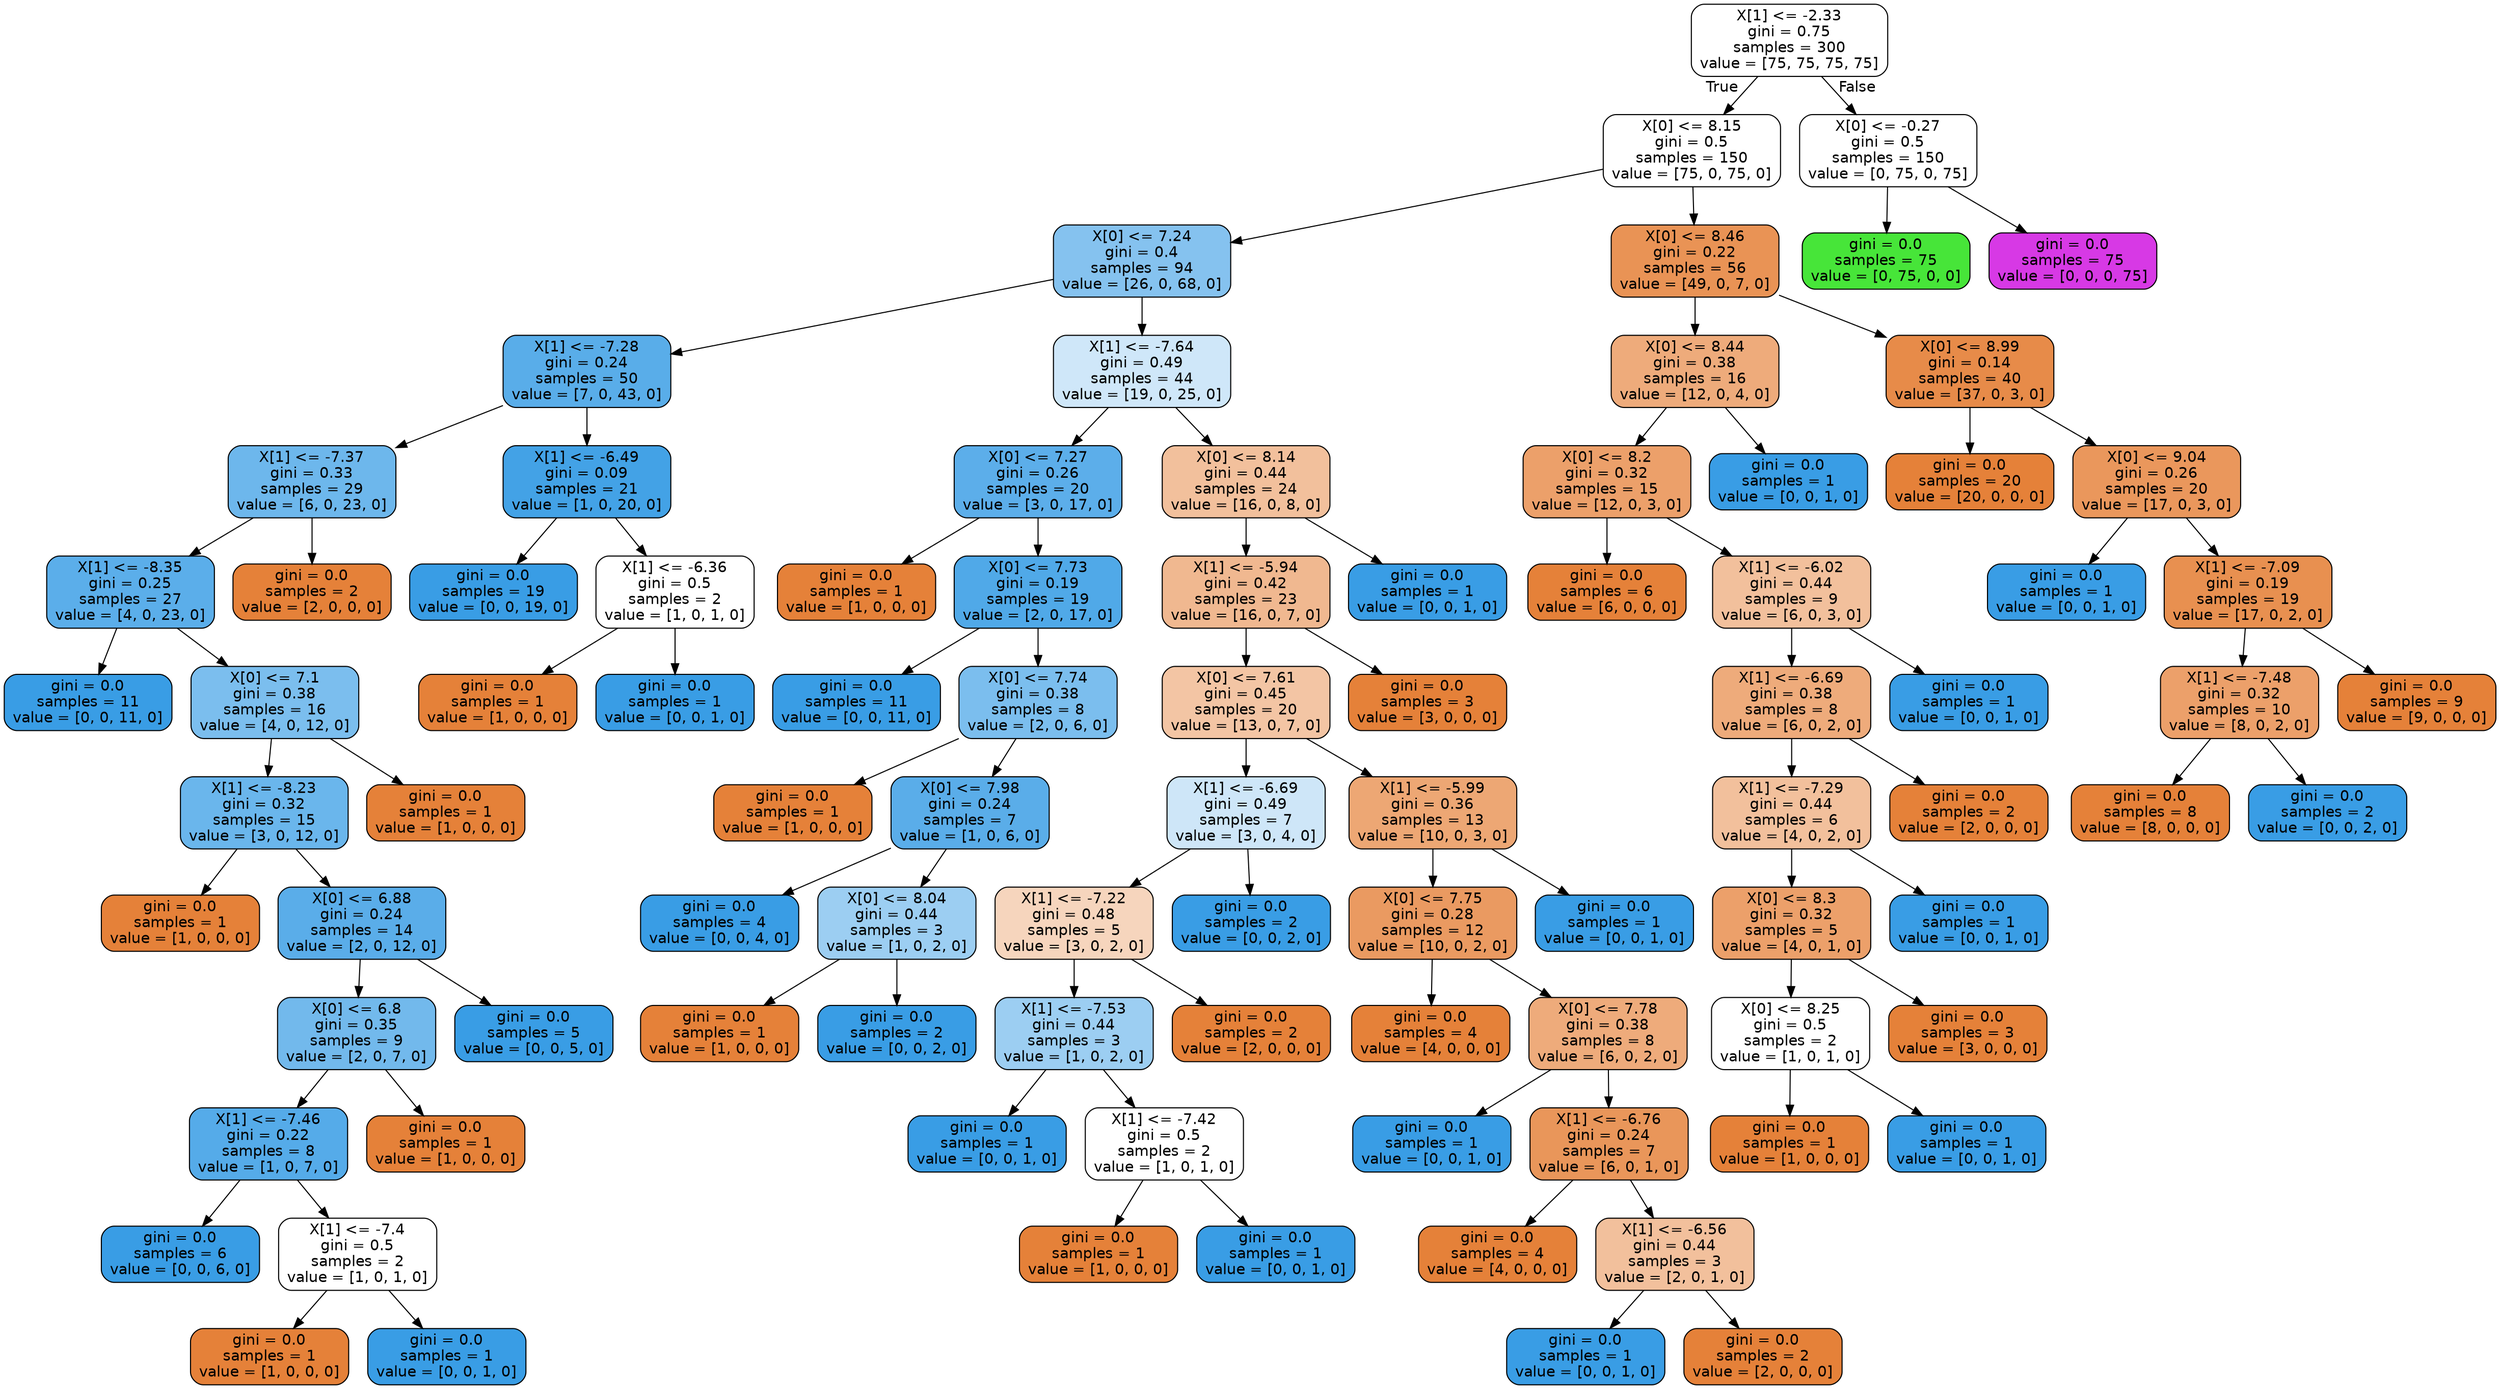 digraph Tree {
node [shape=box, style="filled, rounded", color="black", fontname=helvetica] ;
edge [fontname=helvetica] ;
0 [label="X[1] <= -2.33\ngini = 0.75\nsamples = 300\nvalue = [75, 75, 75, 75]", fillcolor="#ffffff"] ;
1 [label="X[0] <= 8.15\ngini = 0.5\nsamples = 150\nvalue = [75, 0, 75, 0]", fillcolor="#ffffff"] ;
0 -> 1 [labeldistance=2.5, labelangle=45, headlabel="True"] ;
2 [label="X[0] <= 7.24\ngini = 0.4\nsamples = 94\nvalue = [26, 0, 68, 0]", fillcolor="#85c2ef"] ;
1 -> 2 ;
3 [label="X[1] <= -7.28\ngini = 0.24\nsamples = 50\nvalue = [7, 0, 43, 0]", fillcolor="#59ade9"] ;
2 -> 3 ;
4 [label="X[1] <= -7.37\ngini = 0.33\nsamples = 29\nvalue = [6, 0, 23, 0]", fillcolor="#6db7ec"] ;
3 -> 4 ;
5 [label="X[1] <= -8.35\ngini = 0.25\nsamples = 27\nvalue = [4, 0, 23, 0]", fillcolor="#5baeea"] ;
4 -> 5 ;
6 [label="gini = 0.0\nsamples = 11\nvalue = [0, 0, 11, 0]", fillcolor="#399de5"] ;
5 -> 6 ;
7 [label="X[0] <= 7.1\ngini = 0.38\nsamples = 16\nvalue = [4, 0, 12, 0]", fillcolor="#7bbeee"] ;
5 -> 7 ;
8 [label="X[1] <= -8.23\ngini = 0.32\nsamples = 15\nvalue = [3, 0, 12, 0]", fillcolor="#6ab6ec"] ;
7 -> 8 ;
9 [label="gini = 0.0\nsamples = 1\nvalue = [1, 0, 0, 0]", fillcolor="#e58139"] ;
8 -> 9 ;
10 [label="X[0] <= 6.88\ngini = 0.24\nsamples = 14\nvalue = [2, 0, 12, 0]", fillcolor="#5aade9"] ;
8 -> 10 ;
11 [label="X[0] <= 6.8\ngini = 0.35\nsamples = 9\nvalue = [2, 0, 7, 0]", fillcolor="#72b9ec"] ;
10 -> 11 ;
12 [label="X[1] <= -7.46\ngini = 0.22\nsamples = 8\nvalue = [1, 0, 7, 0]", fillcolor="#55abe9"] ;
11 -> 12 ;
13 [label="gini = 0.0\nsamples = 6\nvalue = [0, 0, 6, 0]", fillcolor="#399de5"] ;
12 -> 13 ;
14 [label="X[1] <= -7.4\ngini = 0.5\nsamples = 2\nvalue = [1, 0, 1, 0]", fillcolor="#ffffff"] ;
12 -> 14 ;
15 [label="gini = 0.0\nsamples = 1\nvalue = [1, 0, 0, 0]", fillcolor="#e58139"] ;
14 -> 15 ;
16 [label="gini = 0.0\nsamples = 1\nvalue = [0, 0, 1, 0]", fillcolor="#399de5"] ;
14 -> 16 ;
17 [label="gini = 0.0\nsamples = 1\nvalue = [1, 0, 0, 0]", fillcolor="#e58139"] ;
11 -> 17 ;
18 [label="gini = 0.0\nsamples = 5\nvalue = [0, 0, 5, 0]", fillcolor="#399de5"] ;
10 -> 18 ;
19 [label="gini = 0.0\nsamples = 1\nvalue = [1, 0, 0, 0]", fillcolor="#e58139"] ;
7 -> 19 ;
20 [label="gini = 0.0\nsamples = 2\nvalue = [2, 0, 0, 0]", fillcolor="#e58139"] ;
4 -> 20 ;
21 [label="X[1] <= -6.49\ngini = 0.09\nsamples = 21\nvalue = [1, 0, 20, 0]", fillcolor="#43a2e6"] ;
3 -> 21 ;
22 [label="gini = 0.0\nsamples = 19\nvalue = [0, 0, 19, 0]", fillcolor="#399de5"] ;
21 -> 22 ;
23 [label="X[1] <= -6.36\ngini = 0.5\nsamples = 2\nvalue = [1, 0, 1, 0]", fillcolor="#ffffff"] ;
21 -> 23 ;
24 [label="gini = 0.0\nsamples = 1\nvalue = [1, 0, 0, 0]", fillcolor="#e58139"] ;
23 -> 24 ;
25 [label="gini = 0.0\nsamples = 1\nvalue = [0, 0, 1, 0]", fillcolor="#399de5"] ;
23 -> 25 ;
26 [label="X[1] <= -7.64\ngini = 0.49\nsamples = 44\nvalue = [19, 0, 25, 0]", fillcolor="#cfe7f9"] ;
2 -> 26 ;
27 [label="X[0] <= 7.27\ngini = 0.26\nsamples = 20\nvalue = [3, 0, 17, 0]", fillcolor="#5caeea"] ;
26 -> 27 ;
28 [label="gini = 0.0\nsamples = 1\nvalue = [1, 0, 0, 0]", fillcolor="#e58139"] ;
27 -> 28 ;
29 [label="X[0] <= 7.73\ngini = 0.19\nsamples = 19\nvalue = [2, 0, 17, 0]", fillcolor="#50a9e8"] ;
27 -> 29 ;
30 [label="gini = 0.0\nsamples = 11\nvalue = [0, 0, 11, 0]", fillcolor="#399de5"] ;
29 -> 30 ;
31 [label="X[0] <= 7.74\ngini = 0.38\nsamples = 8\nvalue = [2, 0, 6, 0]", fillcolor="#7bbeee"] ;
29 -> 31 ;
32 [label="gini = 0.0\nsamples = 1\nvalue = [1, 0, 0, 0]", fillcolor="#e58139"] ;
31 -> 32 ;
33 [label="X[0] <= 7.98\ngini = 0.24\nsamples = 7\nvalue = [1, 0, 6, 0]", fillcolor="#5aade9"] ;
31 -> 33 ;
34 [label="gini = 0.0\nsamples = 4\nvalue = [0, 0, 4, 0]", fillcolor="#399de5"] ;
33 -> 34 ;
35 [label="X[0] <= 8.04\ngini = 0.44\nsamples = 3\nvalue = [1, 0, 2, 0]", fillcolor="#9ccef2"] ;
33 -> 35 ;
36 [label="gini = 0.0\nsamples = 1\nvalue = [1, 0, 0, 0]", fillcolor="#e58139"] ;
35 -> 36 ;
37 [label="gini = 0.0\nsamples = 2\nvalue = [0, 0, 2, 0]", fillcolor="#399de5"] ;
35 -> 37 ;
38 [label="X[0] <= 8.14\ngini = 0.44\nsamples = 24\nvalue = [16, 0, 8, 0]", fillcolor="#f2c09c"] ;
26 -> 38 ;
39 [label="X[1] <= -5.94\ngini = 0.42\nsamples = 23\nvalue = [16, 0, 7, 0]", fillcolor="#f0b890"] ;
38 -> 39 ;
40 [label="X[0] <= 7.61\ngini = 0.45\nsamples = 20\nvalue = [13, 0, 7, 0]", fillcolor="#f3c5a4"] ;
39 -> 40 ;
41 [label="X[1] <= -6.69\ngini = 0.49\nsamples = 7\nvalue = [3, 0, 4, 0]", fillcolor="#cee6f8"] ;
40 -> 41 ;
42 [label="X[1] <= -7.22\ngini = 0.48\nsamples = 5\nvalue = [3, 0, 2, 0]", fillcolor="#f6d5bd"] ;
41 -> 42 ;
43 [label="X[1] <= -7.53\ngini = 0.44\nsamples = 3\nvalue = [1, 0, 2, 0]", fillcolor="#9ccef2"] ;
42 -> 43 ;
44 [label="gini = 0.0\nsamples = 1\nvalue = [0, 0, 1, 0]", fillcolor="#399de5"] ;
43 -> 44 ;
45 [label="X[1] <= -7.42\ngini = 0.5\nsamples = 2\nvalue = [1, 0, 1, 0]", fillcolor="#ffffff"] ;
43 -> 45 ;
46 [label="gini = 0.0\nsamples = 1\nvalue = [1, 0, 0, 0]", fillcolor="#e58139"] ;
45 -> 46 ;
47 [label="gini = 0.0\nsamples = 1\nvalue = [0, 0, 1, 0]", fillcolor="#399de5"] ;
45 -> 47 ;
48 [label="gini = 0.0\nsamples = 2\nvalue = [2, 0, 0, 0]", fillcolor="#e58139"] ;
42 -> 48 ;
49 [label="gini = 0.0\nsamples = 2\nvalue = [0, 0, 2, 0]", fillcolor="#399de5"] ;
41 -> 49 ;
50 [label="X[1] <= -5.99\ngini = 0.36\nsamples = 13\nvalue = [10, 0, 3, 0]", fillcolor="#eda774"] ;
40 -> 50 ;
51 [label="X[0] <= 7.75\ngini = 0.28\nsamples = 12\nvalue = [10, 0, 2, 0]", fillcolor="#ea9a61"] ;
50 -> 51 ;
52 [label="gini = 0.0\nsamples = 4\nvalue = [4, 0, 0, 0]", fillcolor="#e58139"] ;
51 -> 52 ;
53 [label="X[0] <= 7.78\ngini = 0.38\nsamples = 8\nvalue = [6, 0, 2, 0]", fillcolor="#eeab7b"] ;
51 -> 53 ;
54 [label="gini = 0.0\nsamples = 1\nvalue = [0, 0, 1, 0]", fillcolor="#399de5"] ;
53 -> 54 ;
55 [label="X[1] <= -6.76\ngini = 0.24\nsamples = 7\nvalue = [6, 0, 1, 0]", fillcolor="#e9965a"] ;
53 -> 55 ;
56 [label="gini = 0.0\nsamples = 4\nvalue = [4, 0, 0, 0]", fillcolor="#e58139"] ;
55 -> 56 ;
57 [label="X[1] <= -6.56\ngini = 0.44\nsamples = 3\nvalue = [2, 0, 1, 0]", fillcolor="#f2c09c"] ;
55 -> 57 ;
58 [label="gini = 0.0\nsamples = 1\nvalue = [0, 0, 1, 0]", fillcolor="#399de5"] ;
57 -> 58 ;
59 [label="gini = 0.0\nsamples = 2\nvalue = [2, 0, 0, 0]", fillcolor="#e58139"] ;
57 -> 59 ;
60 [label="gini = 0.0\nsamples = 1\nvalue = [0, 0, 1, 0]", fillcolor="#399de5"] ;
50 -> 60 ;
61 [label="gini = 0.0\nsamples = 3\nvalue = [3, 0, 0, 0]", fillcolor="#e58139"] ;
39 -> 61 ;
62 [label="gini = 0.0\nsamples = 1\nvalue = [0, 0, 1, 0]", fillcolor="#399de5"] ;
38 -> 62 ;
63 [label="X[0] <= 8.46\ngini = 0.22\nsamples = 56\nvalue = [49, 0, 7, 0]", fillcolor="#e99355"] ;
1 -> 63 ;
64 [label="X[0] <= 8.44\ngini = 0.38\nsamples = 16\nvalue = [12, 0, 4, 0]", fillcolor="#eeab7b"] ;
63 -> 64 ;
65 [label="X[0] <= 8.2\ngini = 0.32\nsamples = 15\nvalue = [12, 0, 3, 0]", fillcolor="#eca06a"] ;
64 -> 65 ;
66 [label="gini = 0.0\nsamples = 6\nvalue = [6, 0, 0, 0]", fillcolor="#e58139"] ;
65 -> 66 ;
67 [label="X[1] <= -6.02\ngini = 0.44\nsamples = 9\nvalue = [6, 0, 3, 0]", fillcolor="#f2c09c"] ;
65 -> 67 ;
68 [label="X[1] <= -6.69\ngini = 0.38\nsamples = 8\nvalue = [6, 0, 2, 0]", fillcolor="#eeab7b"] ;
67 -> 68 ;
69 [label="X[1] <= -7.29\ngini = 0.44\nsamples = 6\nvalue = [4, 0, 2, 0]", fillcolor="#f2c09c"] ;
68 -> 69 ;
70 [label="X[0] <= 8.3\ngini = 0.32\nsamples = 5\nvalue = [4, 0, 1, 0]", fillcolor="#eca06a"] ;
69 -> 70 ;
71 [label="X[0] <= 8.25\ngini = 0.5\nsamples = 2\nvalue = [1, 0, 1, 0]", fillcolor="#ffffff"] ;
70 -> 71 ;
72 [label="gini = 0.0\nsamples = 1\nvalue = [1, 0, 0, 0]", fillcolor="#e58139"] ;
71 -> 72 ;
73 [label="gini = 0.0\nsamples = 1\nvalue = [0, 0, 1, 0]", fillcolor="#399de5"] ;
71 -> 73 ;
74 [label="gini = 0.0\nsamples = 3\nvalue = [3, 0, 0, 0]", fillcolor="#e58139"] ;
70 -> 74 ;
75 [label="gini = 0.0\nsamples = 1\nvalue = [0, 0, 1, 0]", fillcolor="#399de5"] ;
69 -> 75 ;
76 [label="gini = 0.0\nsamples = 2\nvalue = [2, 0, 0, 0]", fillcolor="#e58139"] ;
68 -> 76 ;
77 [label="gini = 0.0\nsamples = 1\nvalue = [0, 0, 1, 0]", fillcolor="#399de5"] ;
67 -> 77 ;
78 [label="gini = 0.0\nsamples = 1\nvalue = [0, 0, 1, 0]", fillcolor="#399de5"] ;
64 -> 78 ;
79 [label="X[0] <= 8.99\ngini = 0.14\nsamples = 40\nvalue = [37, 0, 3, 0]", fillcolor="#e78b49"] ;
63 -> 79 ;
80 [label="gini = 0.0\nsamples = 20\nvalue = [20, 0, 0, 0]", fillcolor="#e58139"] ;
79 -> 80 ;
81 [label="X[0] <= 9.04\ngini = 0.26\nsamples = 20\nvalue = [17, 0, 3, 0]", fillcolor="#ea975c"] ;
79 -> 81 ;
82 [label="gini = 0.0\nsamples = 1\nvalue = [0, 0, 1, 0]", fillcolor="#399de5"] ;
81 -> 82 ;
83 [label="X[1] <= -7.09\ngini = 0.19\nsamples = 19\nvalue = [17, 0, 2, 0]", fillcolor="#e89050"] ;
81 -> 83 ;
84 [label="X[1] <= -7.48\ngini = 0.32\nsamples = 10\nvalue = [8, 0, 2, 0]", fillcolor="#eca06a"] ;
83 -> 84 ;
85 [label="gini = 0.0\nsamples = 8\nvalue = [8, 0, 0, 0]", fillcolor="#e58139"] ;
84 -> 85 ;
86 [label="gini = 0.0\nsamples = 2\nvalue = [0, 0, 2, 0]", fillcolor="#399de5"] ;
84 -> 86 ;
87 [label="gini = 0.0\nsamples = 9\nvalue = [9, 0, 0, 0]", fillcolor="#e58139"] ;
83 -> 87 ;
88 [label="X[0] <= -0.27\ngini = 0.5\nsamples = 150\nvalue = [0, 75, 0, 75]", fillcolor="#ffffff"] ;
0 -> 88 [labeldistance=2.5, labelangle=-45, headlabel="False"] ;
89 [label="gini = 0.0\nsamples = 75\nvalue = [0, 75, 0, 0]", fillcolor="#47e539"] ;
88 -> 89 ;
90 [label="gini = 0.0\nsamples = 75\nvalue = [0, 0, 0, 75]", fillcolor="#d739e5"] ;
88 -> 90 ;
}